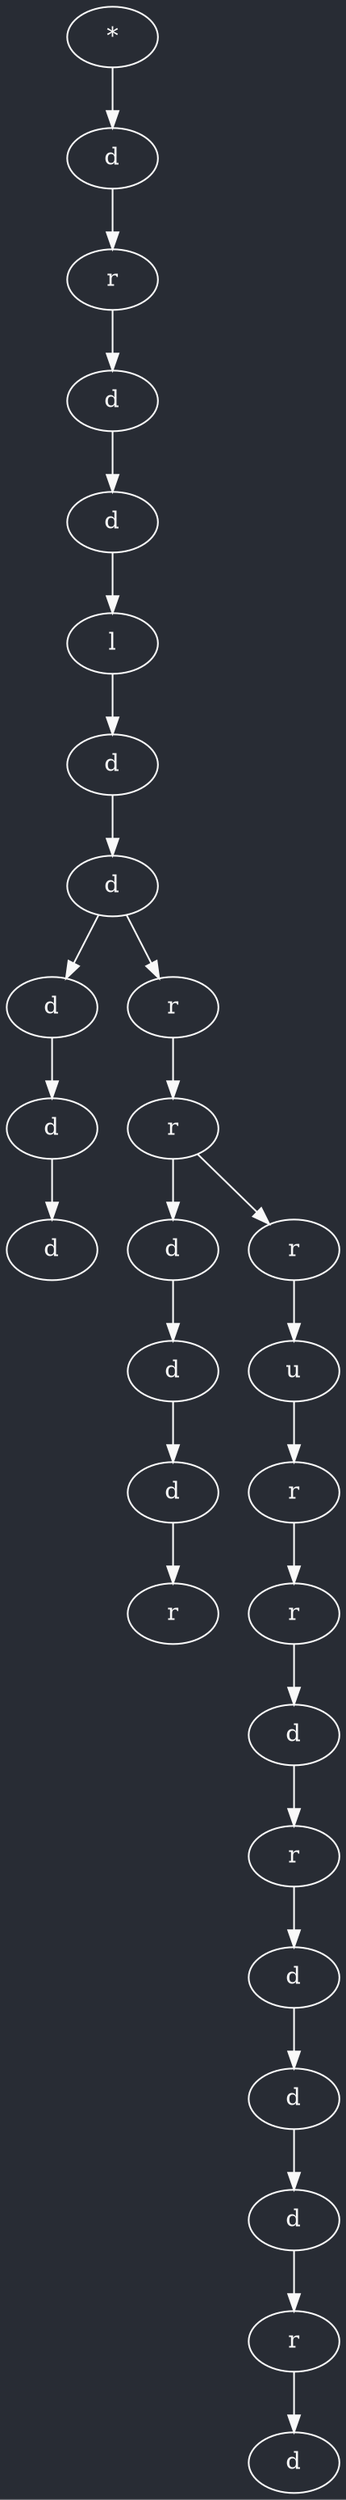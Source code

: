 digraph a {
	bgcolor="#282C34"
	node [fontcolor="#F9F9F9"]
	node [color="#F9F9F9"]
	edge [color="#F9F9F9"]
	0 [label="*"]
	1 [label=d]
	0 -> 1
	2 [label=r]
	1 -> 2
	3 [label=d]
	2 -> 3
	4 [label=d]
	3 -> 4
	5 [label=l]
	4 -> 5
	6 [label=d]
	5 -> 6
	7 [label=d]
	6 -> 7
	8 [label=d]
	7 -> 8
	9 [label=d]
	8 -> 9
	10 [label=d]
	9 -> 10
	11 [label=r]
	7 -> 11
	12 [label=r]
	11 -> 12
	13 [label=d]
	12 -> 13
	14 [label=d]
	13 -> 14
	15 [label=d]
	14 -> 15
	16 [label=r]
	15 -> 16
	17 [label=r]
	12 -> 17
	18 [label=u]
	17 -> 18
	19 [label=r]
	18 -> 19
	20 [label=r]
	19 -> 20
	21 [label=d]
	20 -> 21
	22 [label=r]
	21 -> 22
	23 [label=d]
	22 -> 23
	24 [label=d]
	23 -> 24
	25 [label=d]
	24 -> 25
	26 [label=r]
	25 -> 26
	27 [label=d]
	26 -> 27
}
